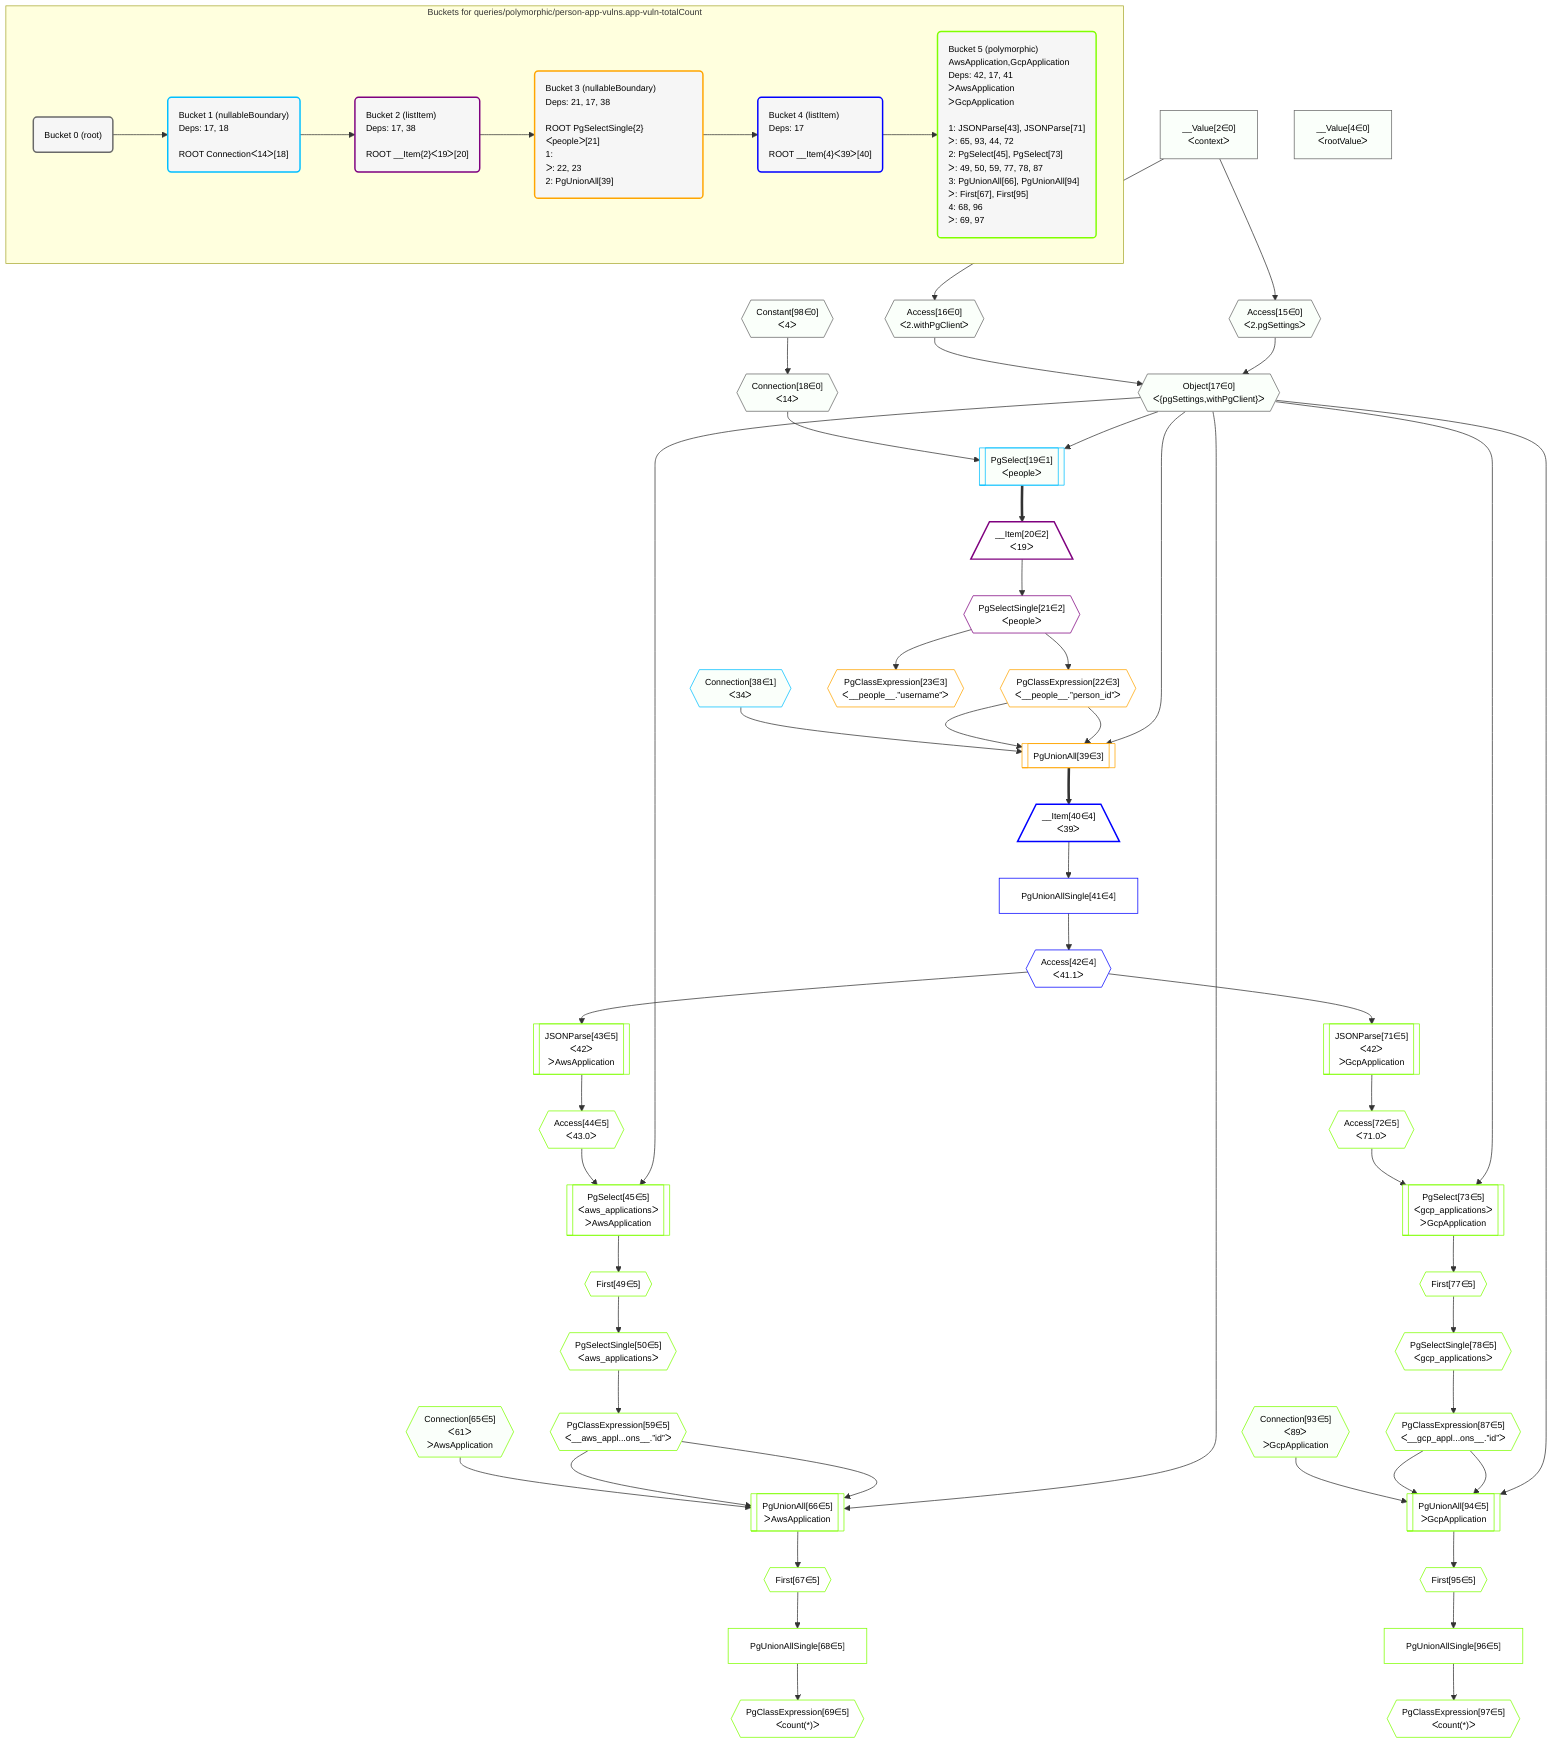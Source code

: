 %%{init: {'themeVariables': { 'fontSize': '12px'}}}%%
graph TD
    classDef path fill:#eee,stroke:#000,color:#000
    classDef plan fill:#fff,stroke-width:1px,color:#000
    classDef itemplan fill:#fff,stroke-width:2px,color:#000
    classDef unbatchedplan fill:#dff,stroke-width:1px,color:#000
    classDef sideeffectplan fill:#fcc,stroke-width:2px,color:#000
    classDef bucket fill:#f6f6f6,color:#000,stroke-width:2px,text-align:left


    %% plan dependencies
    Object17{{"Object[17∈0]<br />ᐸ{pgSettings,withPgClient}ᐳ"}}:::plan
    Access15{{"Access[15∈0]<br />ᐸ2.pgSettingsᐳ"}}:::plan
    Access16{{"Access[16∈0]<br />ᐸ2.withPgClientᐳ"}}:::plan
    Access15 & Access16 --> Object17
    __Value2["__Value[2∈0]<br />ᐸcontextᐳ"]:::plan
    __Value2 --> Access15
    __Value2 --> Access16
    Connection18{{"Connection[18∈0]<br />ᐸ14ᐳ"}}:::plan
    Constant98{{"Constant[98∈0]<br />ᐸ4ᐳ"}}:::plan
    Constant98 --> Connection18
    __Value4["__Value[4∈0]<br />ᐸrootValueᐳ"]:::plan
    PgSelect19[["PgSelect[19∈1]<br />ᐸpeopleᐳ"]]:::plan
    Object17 & Connection18 --> PgSelect19
    Connection38{{"Connection[38∈1]<br />ᐸ34ᐳ"}}:::plan
    __Item20[/"__Item[20∈2]<br />ᐸ19ᐳ"\]:::itemplan
    PgSelect19 ==> __Item20
    PgSelectSingle21{{"PgSelectSingle[21∈2]<br />ᐸpeopleᐳ"}}:::plan
    __Item20 --> PgSelectSingle21
    PgUnionAll39[["PgUnionAll[39∈3]"]]:::plan
    PgClassExpression22{{"PgClassExpression[22∈3]<br />ᐸ__people__.”person_id”ᐳ"}}:::plan
    Object17 & PgClassExpression22 & PgClassExpression22 & Connection38 --> PgUnionAll39
    PgSelectSingle21 --> PgClassExpression22
    PgClassExpression23{{"PgClassExpression[23∈3]<br />ᐸ__people__.”username”ᐳ"}}:::plan
    PgSelectSingle21 --> PgClassExpression23
    __Item40[/"__Item[40∈4]<br />ᐸ39ᐳ"\]:::itemplan
    PgUnionAll39 ==> __Item40
    PgUnionAllSingle41["PgUnionAllSingle[41∈4]"]:::plan
    __Item40 --> PgUnionAllSingle41
    Access42{{"Access[42∈4]<br />ᐸ41.1ᐳ"}}:::plan
    PgUnionAllSingle41 --> Access42
    PgUnionAll66[["PgUnionAll[66∈5]<br />ᐳAwsApplication"]]:::plan
    PgClassExpression59{{"PgClassExpression[59∈5]<br />ᐸ__aws_appl...ons__.”id”ᐳ"}}:::plan
    Connection65{{"Connection[65∈5]<br />ᐸ61ᐳ<br />ᐳAwsApplication"}}:::plan
    Object17 & PgClassExpression59 & PgClassExpression59 & Connection65 --> PgUnionAll66
    PgUnionAll94[["PgUnionAll[94∈5]<br />ᐳGcpApplication"]]:::plan
    PgClassExpression87{{"PgClassExpression[87∈5]<br />ᐸ__gcp_appl...ons__.”id”ᐳ"}}:::plan
    Connection93{{"Connection[93∈5]<br />ᐸ89ᐳ<br />ᐳGcpApplication"}}:::plan
    Object17 & PgClassExpression87 & PgClassExpression87 & Connection93 --> PgUnionAll94
    PgSelect45[["PgSelect[45∈5]<br />ᐸaws_applicationsᐳ<br />ᐳAwsApplication"]]:::plan
    Access44{{"Access[44∈5]<br />ᐸ43.0ᐳ"}}:::plan
    Object17 & Access44 --> PgSelect45
    PgSelect73[["PgSelect[73∈5]<br />ᐸgcp_applicationsᐳ<br />ᐳGcpApplication"]]:::plan
    Access72{{"Access[72∈5]<br />ᐸ71.0ᐳ"}}:::plan
    Object17 & Access72 --> PgSelect73
    JSONParse43[["JSONParse[43∈5]<br />ᐸ42ᐳ<br />ᐳAwsApplication"]]:::plan
    Access42 --> JSONParse43
    JSONParse43 --> Access44
    First49{{"First[49∈5]"}}:::plan
    PgSelect45 --> First49
    PgSelectSingle50{{"PgSelectSingle[50∈5]<br />ᐸaws_applicationsᐳ"}}:::plan
    First49 --> PgSelectSingle50
    PgSelectSingle50 --> PgClassExpression59
    First67{{"First[67∈5]"}}:::plan
    PgUnionAll66 --> First67
    PgUnionAllSingle68["PgUnionAllSingle[68∈5]"]:::plan
    First67 --> PgUnionAllSingle68
    PgClassExpression69{{"PgClassExpression[69∈5]<br />ᐸcount(*)ᐳ"}}:::plan
    PgUnionAllSingle68 --> PgClassExpression69
    JSONParse71[["JSONParse[71∈5]<br />ᐸ42ᐳ<br />ᐳGcpApplication"]]:::plan
    Access42 --> JSONParse71
    JSONParse71 --> Access72
    First77{{"First[77∈5]"}}:::plan
    PgSelect73 --> First77
    PgSelectSingle78{{"PgSelectSingle[78∈5]<br />ᐸgcp_applicationsᐳ"}}:::plan
    First77 --> PgSelectSingle78
    PgSelectSingle78 --> PgClassExpression87
    First95{{"First[95∈5]"}}:::plan
    PgUnionAll94 --> First95
    PgUnionAllSingle96["PgUnionAllSingle[96∈5]"]:::plan
    First95 --> PgUnionAllSingle96
    PgClassExpression97{{"PgClassExpression[97∈5]<br />ᐸcount(*)ᐳ"}}:::plan
    PgUnionAllSingle96 --> PgClassExpression97

    %% define steps

    subgraph "Buckets for queries/polymorphic/person-app-vulns.app-vuln-totalCount"
    Bucket0("Bucket 0 (root)"):::bucket
    classDef bucket0 stroke:#696969
    class Bucket0,__Value2,__Value4,Access15,Access16,Object17,Connection18,Constant98 bucket0
    Bucket1("Bucket 1 (nullableBoundary)<br />Deps: 17, 18<br /><br />ROOT Connectionᐸ14ᐳ[18]"):::bucket
    classDef bucket1 stroke:#00bfff
    class Bucket1,PgSelect19,Connection38 bucket1
    Bucket2("Bucket 2 (listItem)<br />Deps: 17, 38<br /><br />ROOT __Item{2}ᐸ19ᐳ[20]"):::bucket
    classDef bucket2 stroke:#7f007f
    class Bucket2,__Item20,PgSelectSingle21 bucket2
    Bucket3("Bucket 3 (nullableBoundary)<br />Deps: 21, 17, 38<br /><br />ROOT PgSelectSingle{2}ᐸpeopleᐳ[21]<br />1: <br />ᐳ: 22, 23<br />2: PgUnionAll[39]"):::bucket
    classDef bucket3 stroke:#ffa500
    class Bucket3,PgClassExpression22,PgClassExpression23,PgUnionAll39 bucket3
    Bucket4("Bucket 4 (listItem)<br />Deps: 17<br /><br />ROOT __Item{4}ᐸ39ᐳ[40]"):::bucket
    classDef bucket4 stroke:#0000ff
    class Bucket4,__Item40,PgUnionAllSingle41,Access42 bucket4
    Bucket5("Bucket 5 (polymorphic)<br />AwsApplication,GcpApplication<br />Deps: 42, 17, 41<br />ᐳAwsApplication<br />ᐳGcpApplication<br /><br />1: JSONParse[43], JSONParse[71]<br />ᐳ: 65, 93, 44, 72<br />2: PgSelect[45], PgSelect[73]<br />ᐳ: 49, 50, 59, 77, 78, 87<br />3: PgUnionAll[66], PgUnionAll[94]<br />ᐳ: First[67], First[95]<br />4: 68, 96<br />ᐳ: 69, 97"):::bucket
    classDef bucket5 stroke:#7fff00
    class Bucket5,JSONParse43,Access44,PgSelect45,First49,PgSelectSingle50,PgClassExpression59,Connection65,PgUnionAll66,First67,PgUnionAllSingle68,PgClassExpression69,JSONParse71,Access72,PgSelect73,First77,PgSelectSingle78,PgClassExpression87,Connection93,PgUnionAll94,First95,PgUnionAllSingle96,PgClassExpression97 bucket5
    Bucket0 --> Bucket1
    Bucket1 --> Bucket2
    Bucket2 --> Bucket3
    Bucket3 --> Bucket4
    Bucket4 --> Bucket5
    classDef unary fill:#fafffa,borderWidth:8px
    class Object17,Access15,Access16,Connection18,__Value2,__Value4,Constant98,PgSelect19,Connection38,Connection65,Connection93 unary
    end
